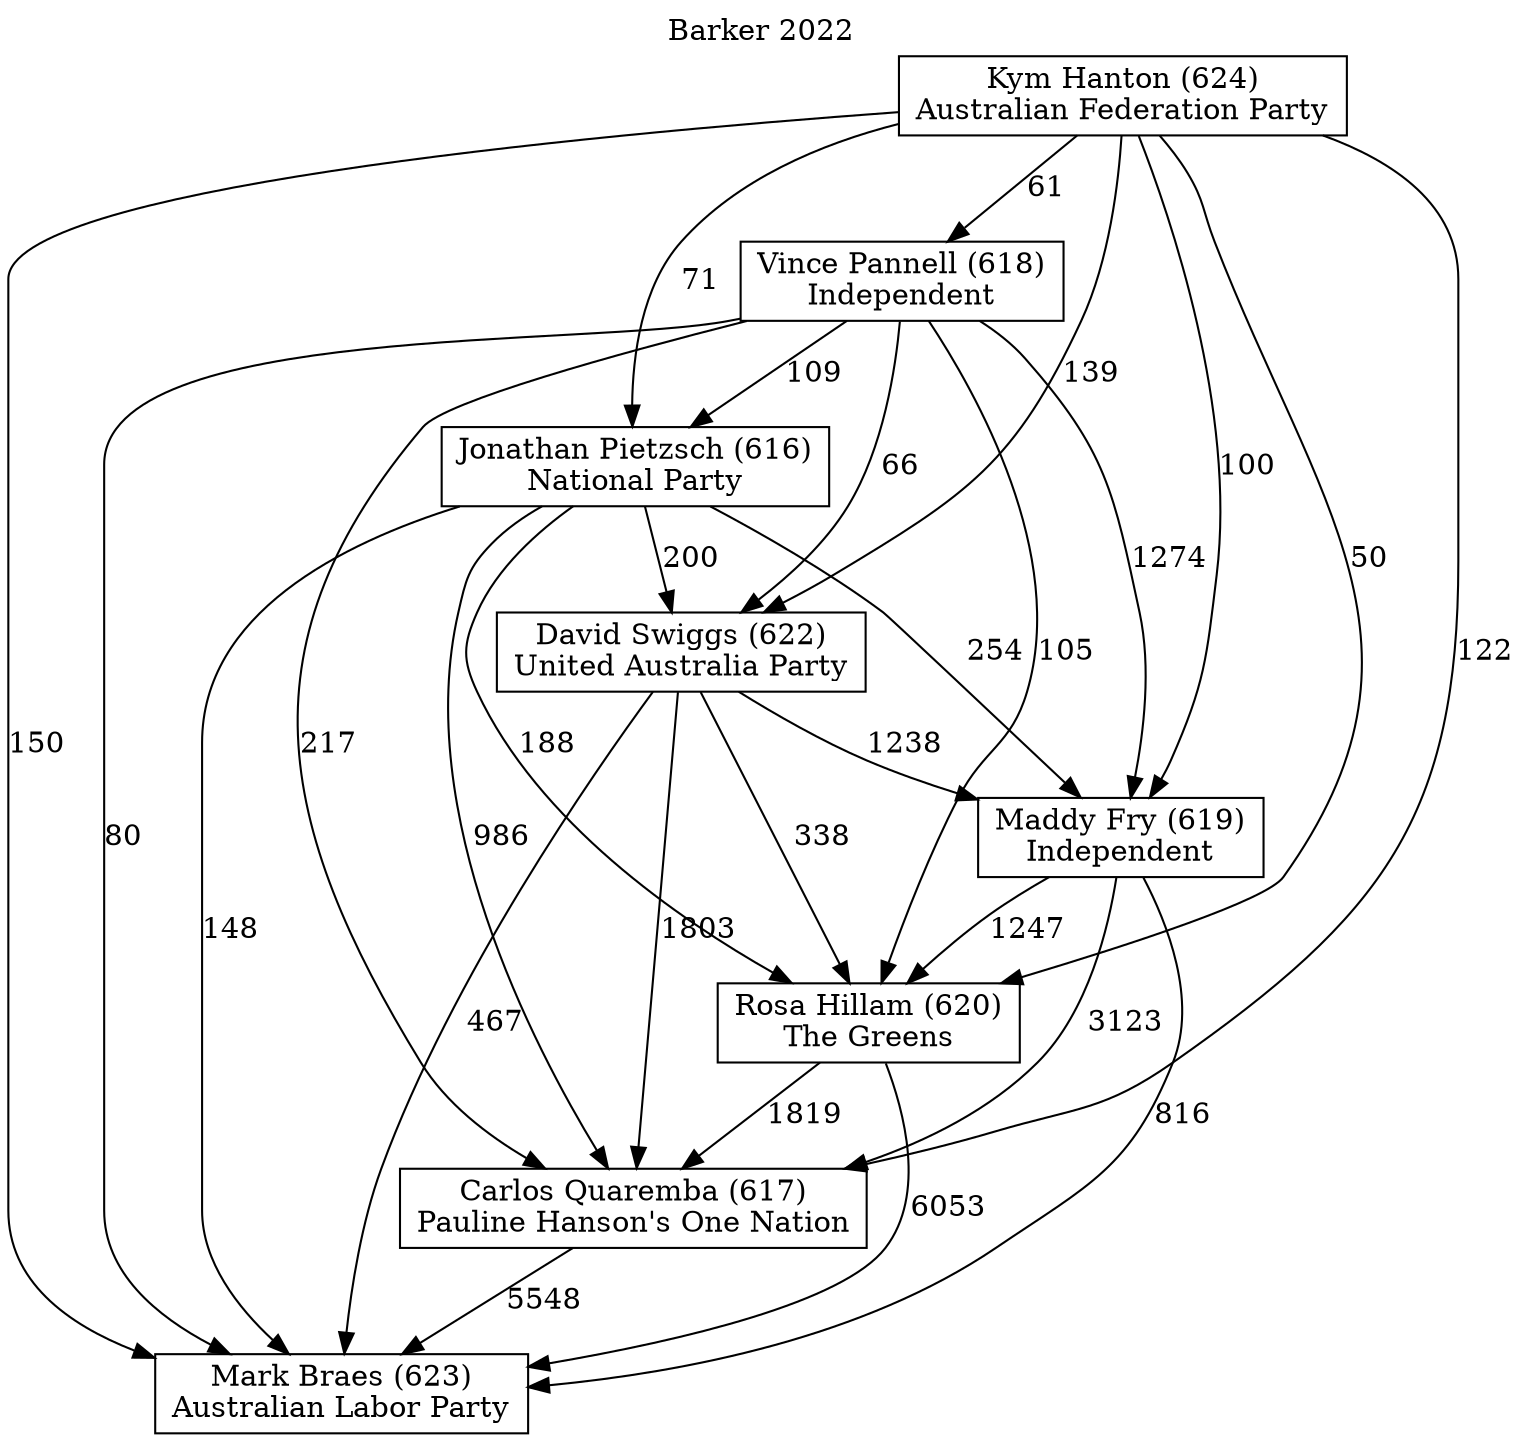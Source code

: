 // House preference flow
digraph "Mark Braes (623)_Barker_2022" {
	graph [label="Barker 2022" labelloc=t mclimit=10]
	node [shape=box]
	"Mark Braes (623)" [label="Mark Braes (623)
Australian Labor Party"]
	"Carlos Quaremba (617)" [label="Carlos Quaremba (617)
Pauline Hanson's One Nation"]
	"Vince Pannell (618)" [label="Vince Pannell (618)
Independent"]
	"David Swiggs (622)" [label="David Swiggs (622)
United Australia Party"]
	"Jonathan Pietzsch (616)" [label="Jonathan Pietzsch (616)
National Party"]
	"Kym Hanton (624)" [label="Kym Hanton (624)
Australian Federation Party"]
	"Rosa Hillam (620)" [label="Rosa Hillam (620)
The Greens"]
	"Maddy Fry (619)" [label="Maddy Fry (619)
Independent"]
	"Rosa Hillam (620)" -> "Mark Braes (623)" [label=6053]
	"Kym Hanton (624)" -> "Carlos Quaremba (617)" [label=122]
	"Vince Pannell (618)" -> "Carlos Quaremba (617)" [label=217]
	"Vince Pannell (618)" -> "Mark Braes (623)" [label=80]
	"Carlos Quaremba (617)" -> "Mark Braes (623)" [label=5548]
	"Kym Hanton (624)" -> "Vince Pannell (618)" [label=61]
	"Maddy Fry (619)" -> "Rosa Hillam (620)" [label=1247]
	"Jonathan Pietzsch (616)" -> "Mark Braes (623)" [label=148]
	"David Swiggs (622)" -> "Mark Braes (623)" [label=467]
	"Vince Pannell (618)" -> "David Swiggs (622)" [label=66]
	"Kym Hanton (624)" -> "Jonathan Pietzsch (616)" [label=71]
	"Jonathan Pietzsch (616)" -> "Maddy Fry (619)" [label=254]
	"Kym Hanton (624)" -> "Mark Braes (623)" [label=150]
	"Kym Hanton (624)" -> "Maddy Fry (619)" [label=100]
	"Kym Hanton (624)" -> "David Swiggs (622)" [label=139]
	"Vince Pannell (618)" -> "Jonathan Pietzsch (616)" [label=109]
	"Vince Pannell (618)" -> "Rosa Hillam (620)" [label=105]
	"Vince Pannell (618)" -> "Maddy Fry (619)" [label=1274]
	"David Swiggs (622)" -> "Carlos Quaremba (617)" [label=1803]
	"Kym Hanton (624)" -> "Rosa Hillam (620)" [label=50]
	"Rosa Hillam (620)" -> "Carlos Quaremba (617)" [label=1819]
	"Maddy Fry (619)" -> "Carlos Quaremba (617)" [label=3123]
	"Maddy Fry (619)" -> "Mark Braes (623)" [label=816]
	"Jonathan Pietzsch (616)" -> "Rosa Hillam (620)" [label=188]
	"David Swiggs (622)" -> "Maddy Fry (619)" [label=1238]
	"Jonathan Pietzsch (616)" -> "Carlos Quaremba (617)" [label=986]
	"David Swiggs (622)" -> "Rosa Hillam (620)" [label=338]
	"Jonathan Pietzsch (616)" -> "David Swiggs (622)" [label=200]
}
